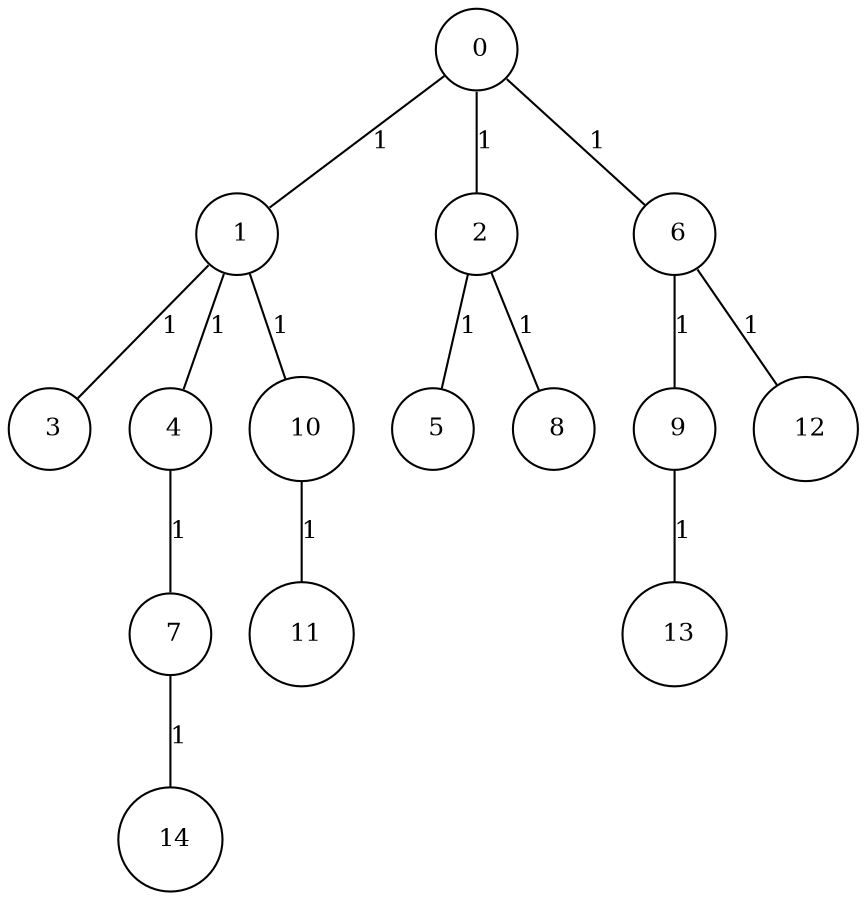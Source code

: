 graph G {
size="8.5,11;"
ratio = "expand;"
fixedsize="true;"
overlap="scale;"
node[shape=circle,width=.12,hight=.12,fontsize=12]
edge[fontsize=12]

0[label=" 0" color=black, pos="2.6816603,0.14024775!"];
1[label=" 1" color=black, pos="2.936559,0.3034322!"];
2[label=" 2" color=black, pos="2.9041236,0.25948012!"];
3[label=" 3" color=black, pos="1.87374,1.2612778!"];
4[label=" 4" color=black, pos="2.3904409,0.64213437!"];
5[label=" 5" color=black, pos="2.161672,1.5961561!"];
6[label=" 6" color=black, pos="1.7524597,0.06444311!"];
7[label=" 7" color=black, pos="0.46936462,1.2023616!"];
8[label=" 8" color=black, pos="1.2401063,0.82005293!"];
9[label=" 9" color=black, pos="0.94630306,2.2725595!"];
10[label=" 10" color=black, pos="2.3929155,0.097668231!"];
11[label=" 11" color=black, pos="0.47049813,1.8155288!"];
12[label=" 12" color=black, pos="1.5255193,2.4959864!"];
13[label=" 13" color=black, pos="0.33487067,2.1168374!"];
14[label=" 14" color=black, pos="1.2027723,0.0081883664!"];
0--1[label="1"]
0--2[label="1"]
0--6[label="1"]
1--3[label="1"]
1--4[label="1"]
1--10[label="1"]
2--5[label="1"]
2--8[label="1"]
4--7[label="1"]
6--9[label="1"]
6--12[label="1"]
7--14[label="1"]
9--13[label="1"]
10--11[label="1"]

}
